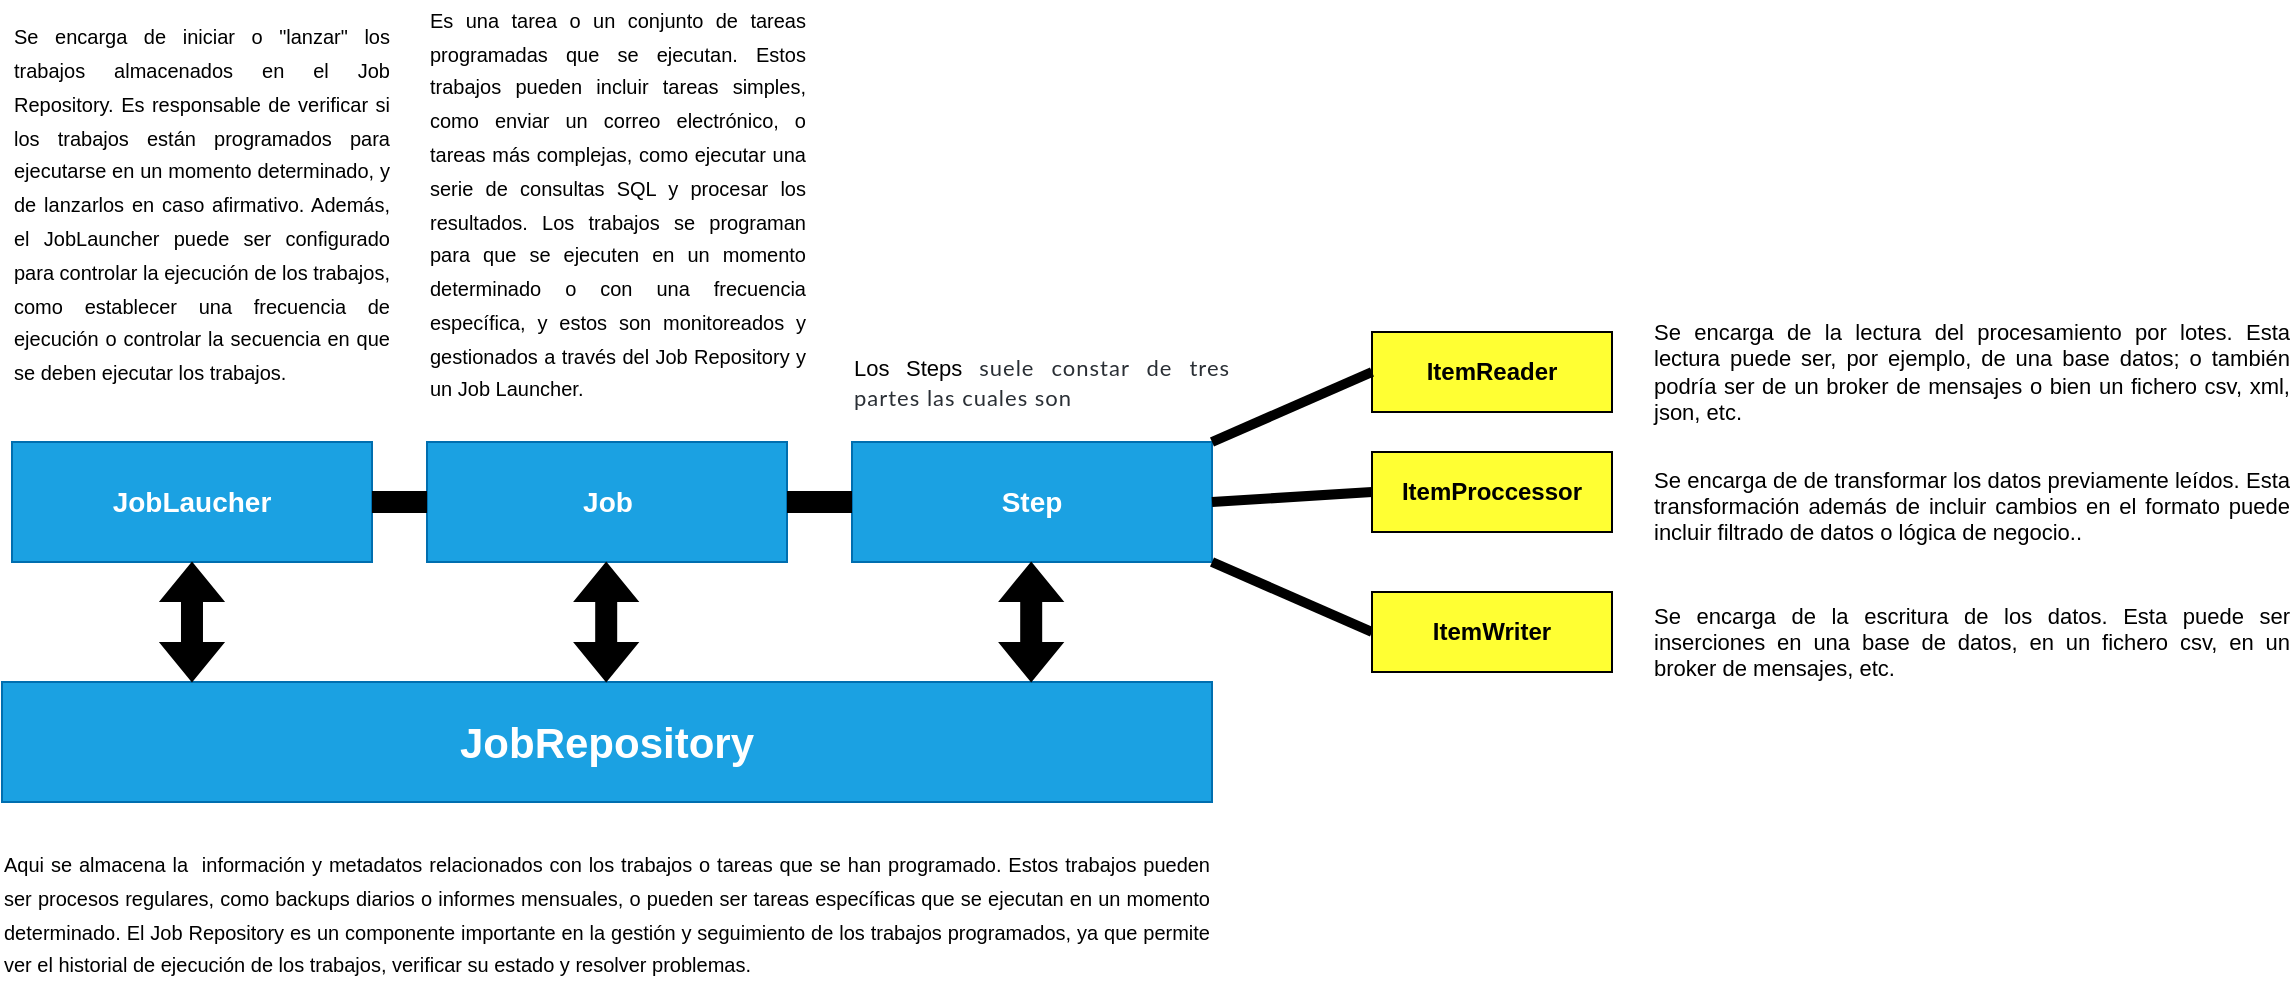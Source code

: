 <mxfile version="20.8.10" type="device"><diagram name="Página-1" id="4ZxXEzkKZFfOF3QXavYz"><mxGraphModel dx="1214" dy="1544" grid="1" gridSize="10" guides="1" tooltips="1" connect="1" arrows="1" fold="1" page="1" pageScale="1" pageWidth="1169" pageHeight="827" math="0" shadow="0"><root><mxCell id="0"/><mxCell id="1" parent="0"/><mxCell id="PmAhderurH3ZiQcEKqEq-3" value="&lt;font style=&quot;font-size: 14px;&quot;&gt;&lt;b&gt;Job&lt;/b&gt;&lt;/font&gt;" style="rounded=0;whiteSpace=wrap;html=1;fillColor=#1ba1e2;fontColor=#ffffff;strokeColor=#006EAF;" parent="1" vertex="1"><mxGeometry x="224.5" y="-443" width="180" height="60" as="geometry"/></mxCell><mxCell id="PmAhderurH3ZiQcEKqEq-23" value="" style="edgeStyle=orthogonalEdgeStyle;shape=link;rounded=0;orthogonalLoop=1;jettySize=auto;html=1;strokeColor=#000000;fontSize=10;fillColor=#000000;" parent="1" source="PmAhderurH3ZiQcEKqEq-4" target="PmAhderurH3ZiQcEKqEq-3" edge="1"><mxGeometry relative="1" as="geometry"/></mxCell><mxCell id="PmAhderurH3ZiQcEKqEq-4" value="&lt;font style=&quot;font-size: 14px;&quot;&gt;&lt;b&gt;JobLaucher&lt;/b&gt;&lt;/font&gt;" style="rounded=0;whiteSpace=wrap;html=1;fillColor=#1ba1e2;fontColor=#ffffff;strokeColor=#006EAF;" parent="1" vertex="1"><mxGeometry x="17" y="-443" width="180" height="60" as="geometry"/></mxCell><mxCell id="PmAhderurH3ZiQcEKqEq-5" value="&lt;font style=&quot;font-size: 14px;&quot;&gt;&lt;b&gt;Step&lt;/b&gt;&lt;/font&gt;" style="rounded=0;whiteSpace=wrap;html=1;fillColor=#1ba1e2;fontColor=#ffffff;strokeColor=#006EAF;" parent="1" vertex="1"><mxGeometry x="437" y="-443" width="180" height="60" as="geometry"/></mxCell><mxCell id="PmAhderurH3ZiQcEKqEq-6" value="&lt;b&gt;ItemWriter&lt;/b&gt;" style="rounded=0;whiteSpace=wrap;html=1;" parent="1" vertex="1"><mxGeometry x="697" y="-368" width="120" height="40" as="geometry"/></mxCell><mxCell id="PmAhderurH3ZiQcEKqEq-10" value="&lt;font style=&quot;font-size: 21px;&quot;&gt;&lt;b&gt;JobRepository&lt;/b&gt;&lt;/font&gt;" style="rounded=0;whiteSpace=wrap;html=1;fillColor=#1ba1e2;fontColor=#ffffff;strokeColor=#006EAF;" parent="1" vertex="1"><mxGeometry x="12" y="-323" width="605" height="60" as="geometry"/></mxCell><mxCell id="PmAhderurH3ZiQcEKqEq-11" value="&lt;font style=&quot;font-size: 12px;&quot;&gt;&lt;b&gt;ItemProccessor&lt;/b&gt;&lt;/font&gt;" style="rounded=0;whiteSpace=wrap;html=1;" parent="1" vertex="1"><mxGeometry x="697" y="-438" width="120" height="40" as="geometry"/></mxCell><mxCell id="PmAhderurH3ZiQcEKqEq-12" value="&lt;b&gt;ItemReader&lt;/b&gt;" style="rounded=0;whiteSpace=wrap;html=1;fillColor=#FFFF33;" parent="1" vertex="1"><mxGeometry x="697" y="-498" width="120" height="40" as="geometry"/></mxCell><mxCell id="PmAhderurH3ZiQcEKqEq-15" value="&lt;div style=&quot;text-align: justify;&quot;&gt;&lt;span style=&quot;font-size: 10px; background-color: initial;&quot;&gt;Aqui se almacena la&amp;nbsp; información y metadatos relacionados con los trabajos o tareas que se han programado. Estos trabajos pueden ser procesos regulares, como backups diarios o informes mensuales, o pueden ser tareas específicas que se ejecutan en un momento determinado. El Job Repository es un componente importante en la gestión y seguimiento de los trabajos programados, ya que permite ver el historial de ejecución de los trabajos, verificar su estado y resolver problemas.&lt;/span&gt;&lt;/div&gt;" style="text;html=1;strokeColor=none;fillColor=none;align=center;verticalAlign=middle;whiteSpace=wrap;rounded=0;fontSize=14;" parent="1" vertex="1"><mxGeometry x="12" y="-253" width="605" height="90" as="geometry"/></mxCell><mxCell id="PmAhderurH3ZiQcEKqEq-17" value="&lt;div style=&quot;text-align: justify;&quot;&gt;&lt;font style=&quot;font-size: 10px;&quot;&gt;Se encarga de iniciar o &quot;lanzar&quot; los trabajos almacenados en el Job Repository. Es responsable de verificar si los trabajos están programados para ejecutarse en un momento determinado, y de lanzarlos en caso afirmativo. Además, el JobLauncher puede ser configurado para controlar la ejecución de los trabajos, como establecer una frecuencia de ejecución o controlar la secuencia en que se deben ejecutar los trabajos.&lt;/font&gt;&lt;br&gt;&lt;/div&gt;" style="text;html=1;strokeColor=none;fillColor=none;align=center;verticalAlign=middle;whiteSpace=wrap;rounded=0;fontSize=14;" parent="1" vertex="1"><mxGeometry x="17" y="-663" width="190" height="200" as="geometry"/></mxCell><mxCell id="PmAhderurH3ZiQcEKqEq-18" value="&lt;div style=&quot;text-align: justify;&quot;&gt;&lt;font style=&quot;font-size: 10px;&quot;&gt;Es una tarea o un conjunto de tareas programadas que se ejecutan. Estos trabajos pueden incluir tareas simples, como enviar un correo electrónico, o tareas más complejas, como ejecutar una serie de consultas SQL y procesar los resultados. Los trabajos se programan para que se ejecuten en un momento determinado o con una frecuencia específica, y estos son monitoreados y gestionados a través del Job Repository y un Job Launcher.&lt;/font&gt;&lt;br&gt;&lt;/div&gt;" style="text;html=1;strokeColor=none;fillColor=none;align=center;verticalAlign=middle;whiteSpace=wrap;rounded=0;fontSize=14;" parent="1" vertex="1"><mxGeometry x="224.5" y="-663" width="190" height="200" as="geometry"/></mxCell><mxCell id="PmAhderurH3ZiQcEKqEq-19" value="" style="shape=flexArrow;endArrow=classic;startArrow=classic;html=1;rounded=0;fontSize=10;entryX=0.5;entryY=1;entryDx=0;entryDy=0;exitX=0.157;exitY=0;exitDx=0;exitDy=0;exitPerimeter=0;strokeColor=#000000;fillColor=#000000;" parent="1" source="PmAhderurH3ZiQcEKqEq-10" target="PmAhderurH3ZiQcEKqEq-4" edge="1"><mxGeometry width="100" height="100" relative="1" as="geometry"><mxPoint x="227" y="-323" as="sourcePoint"/><mxPoint x="327" y="-423" as="targetPoint"/></mxGeometry></mxCell><mxCell id="PmAhderurH3ZiQcEKqEq-20" value="" style="shape=flexArrow;endArrow=classic;startArrow=classic;html=1;rounded=0;fontSize=10;entryX=0.5;entryY=1;entryDx=0;entryDy=0;exitX=0.157;exitY=0;exitDx=0;exitDy=0;exitPerimeter=0;strokeColor=#000000;fillColor=#000000;" parent="1" edge="1"><mxGeometry width="100" height="100" relative="1" as="geometry"><mxPoint x="314.095" y="-323" as="sourcePoint"/><mxPoint x="314.11" y="-383" as="targetPoint"/></mxGeometry></mxCell><mxCell id="PmAhderurH3ZiQcEKqEq-21" value="" style="shape=flexArrow;endArrow=classic;startArrow=classic;html=1;rounded=0;fontSize=10;entryX=0.5;entryY=1;entryDx=0;entryDy=0;exitX=0.157;exitY=0;exitDx=0;exitDy=0;exitPerimeter=0;strokeColor=#000000;fillColor=#000000;" parent="1" edge="1"><mxGeometry width="100" height="100" relative="1" as="geometry"><mxPoint x="526.595" y="-323" as="sourcePoint"/><mxPoint x="526.61" y="-383" as="targetPoint"/></mxGeometry></mxCell><mxCell id="PmAhderurH3ZiQcEKqEq-22" value="" style="endArrow=none;html=1;rounded=0;strokeColor=#000000;fontSize=10;fillColor=#000000;entryX=1;entryY=0.5;entryDx=0;entryDy=0;exitX=0;exitY=0.5;exitDx=0;exitDy=0;shape=flexArrow;" parent="1" source="PmAhderurH3ZiQcEKqEq-3" target="PmAhderurH3ZiQcEKqEq-4" edge="1"><mxGeometry width="50" height="50" relative="1" as="geometry"><mxPoint x="257" y="-513" as="sourcePoint"/><mxPoint x="307" y="-563" as="targetPoint"/></mxGeometry></mxCell><mxCell id="PmAhderurH3ZiQcEKqEq-24" value="" style="endArrow=none;html=1;rounded=0;strokeColor=#000000;fontSize=10;fillColor=#000000;exitX=0;exitY=0.5;exitDx=0;exitDy=0;shape=flexArrow;entryX=1;entryY=0.5;entryDx=0;entryDy=0;" parent="1" source="PmAhderurH3ZiQcEKqEq-5" target="PmAhderurH3ZiQcEKqEq-3" edge="1"><mxGeometry width="50" height="50" relative="1" as="geometry"><mxPoint x="432" y="-413.4" as="sourcePoint"/><mxPoint x="417" y="-413" as="targetPoint"/></mxGeometry></mxCell><mxCell id="PmAhderurH3ZiQcEKqEq-26" value="" style="endArrow=none;html=1;rounded=0;strokeColor=#000000;fontSize=12;fillColor=#000000;exitX=1;exitY=0;exitDx=0;exitDy=0;entryX=0;entryY=0.5;entryDx=0;entryDy=0;strokeWidth=5;" parent="1" source="PmAhderurH3ZiQcEKqEq-5" target="PmAhderurH3ZiQcEKqEq-12" edge="1"><mxGeometry width="50" height="50" relative="1" as="geometry"><mxPoint x="637" y="-438" as="sourcePoint"/><mxPoint x="687" y="-488" as="targetPoint"/></mxGeometry></mxCell><mxCell id="PmAhderurH3ZiQcEKqEq-28" value="" style="endArrow=none;html=1;rounded=0;strokeColor=#000000;fontSize=12;fillColor=#000000;exitX=1;exitY=0.5;exitDx=0;exitDy=0;entryX=0;entryY=0.5;entryDx=0;entryDy=0;strokeWidth=5;" parent="1" source="PmAhderurH3ZiQcEKqEq-5" target="PmAhderurH3ZiQcEKqEq-11" edge="1"><mxGeometry width="50" height="50" relative="1" as="geometry"><mxPoint x="627" y="-433" as="sourcePoint"/><mxPoint x="707" y="-468" as="targetPoint"/></mxGeometry></mxCell><mxCell id="PmAhderurH3ZiQcEKqEq-29" value="" style="endArrow=none;html=1;rounded=0;strokeColor=#000000;fontSize=12;fillColor=#000000;exitX=1;exitY=1;exitDx=0;exitDy=0;entryX=0;entryY=0.5;entryDx=0;entryDy=0;strokeWidth=5;" parent="1" source="PmAhderurH3ZiQcEKqEq-5" target="PmAhderurH3ZiQcEKqEq-6" edge="1"><mxGeometry width="50" height="50" relative="1" as="geometry"><mxPoint x="627" y="-403" as="sourcePoint"/><mxPoint x="707" y="-408" as="targetPoint"/></mxGeometry></mxCell><mxCell id="PmAhderurH3ZiQcEKqEq-30" value="&lt;div style=&quot;text-align: justify; font-size: 11px;&quot;&gt;&lt;span style=&quot;background-color: initial;&quot;&gt;Los Steps&lt;/span&gt;&lt;span style=&quot;color: rgb(42, 47, 53); font-family: Lato, sans-serif; letter-spacing: 0.5px; text-align: start; background-color: rgb(255, 255, 255);&quot;&gt;&amp;nbsp;suele constar de&amp;nbsp;&lt;/span&gt;&lt;span style=&quot;border: 0px; margin: 0px; padding: 0px; box-sizing: border-box; color: rgb(42, 47, 53); font-family: Lato, sans-serif; letter-spacing: 0.5px; text-align: start; background-color: rgb(255, 255, 255);&quot;&gt;tres partes las cuales son&amp;nbsp;&lt;/span&gt;&lt;/div&gt;" style="text;html=1;strokeColor=none;fillColor=none;align=center;verticalAlign=middle;whiteSpace=wrap;rounded=0;fontSize=14;" parent="1" vertex="1"><mxGeometry x="437" y="-488" width="190" height="30" as="geometry"/></mxCell><mxCell id="PmAhderurH3ZiQcEKqEq-36" value="&lt;div style=&quot;text-align: justify; font-size: 11px;&quot;&gt;Se encarga de de transformar los datos previamente leídos. Esta transformación además de incluir cambios en el formato puede incluir filtrado de datos o lógica de negocio..&lt;br&gt;&lt;/div&gt;" style="text;html=1;strokeColor=none;fillColor=none;align=center;verticalAlign=middle;whiteSpace=wrap;rounded=0;fontSize=14;" parent="1" vertex="1"><mxGeometry x="837" y="-426" width="320" height="30" as="geometry"/></mxCell><mxCell id="PmAhderurH3ZiQcEKqEq-37" value="&lt;div style=&quot;text-align: justify; font-size: 11px;&quot;&gt;Se encarga de la escritura de los datos. Esta puede ser inserciones en una base de datos, en un fichero csv, en un broker de mensajes, etc.&lt;br&gt;&lt;/div&gt;" style="text;html=1;strokeColor=none;fillColor=none;align=center;verticalAlign=middle;whiteSpace=wrap;rounded=0;fontSize=14;" parent="1" vertex="1"><mxGeometry x="837" y="-358" width="320" height="30" as="geometry"/></mxCell><mxCell id="PmAhderurH3ZiQcEKqEq-38" value="&lt;div style=&quot;text-align: justify; font-size: 11px;&quot;&gt;Se encarga de la lectura del procesamiento por lotes. Esta lectura puede ser, por ejemplo, de una base datos; o también podría ser de un broker de mensajes o bien un fichero csv, xml, json, etc.&lt;br&gt;&lt;/div&gt;" style="text;html=1;strokeColor=none;fillColor=none;align=center;verticalAlign=middle;whiteSpace=wrap;rounded=0;fontSize=14;" parent="1" vertex="1"><mxGeometry x="837" y="-493" width="320" height="30" as="geometry"/></mxCell><mxCell id="DufuDPV46MYR5pdS-ArI-1" value="&lt;b&gt;ItemWriter&lt;/b&gt;" style="rounded=0;whiteSpace=wrap;html=1;fillColor=#FFFF33;" vertex="1" parent="1"><mxGeometry x="697" y="-368" width="120" height="40" as="geometry"/></mxCell><mxCell id="DufuDPV46MYR5pdS-ArI-2" value="&lt;font style=&quot;font-size: 12px;&quot;&gt;&lt;b&gt;ItemProccessor&lt;/b&gt;&lt;/font&gt;" style="rounded=0;whiteSpace=wrap;html=1;fillColor=#FFFF33;" vertex="1" parent="1"><mxGeometry x="697" y="-438" width="120" height="40" as="geometry"/></mxCell></root></mxGraphModel></diagram></mxfile>